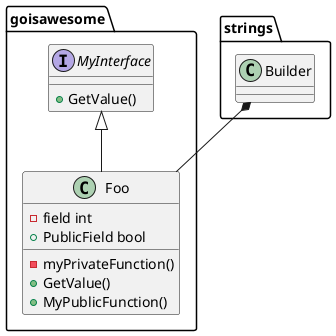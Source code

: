 @startuml
namespace goisawesome {
    class Foo {
        - field int
        + PublicField bool
        - myPrivateFunction() 
        + GetValue() 
        + MyPublicFunction() 
    }
    interface MyInterface {
        + GetValue() 
    }
}
strings.Builder *-- goisawesome.Foo
goisawesome.MyInterface <|-- goisawesome.Foo
@enduml
